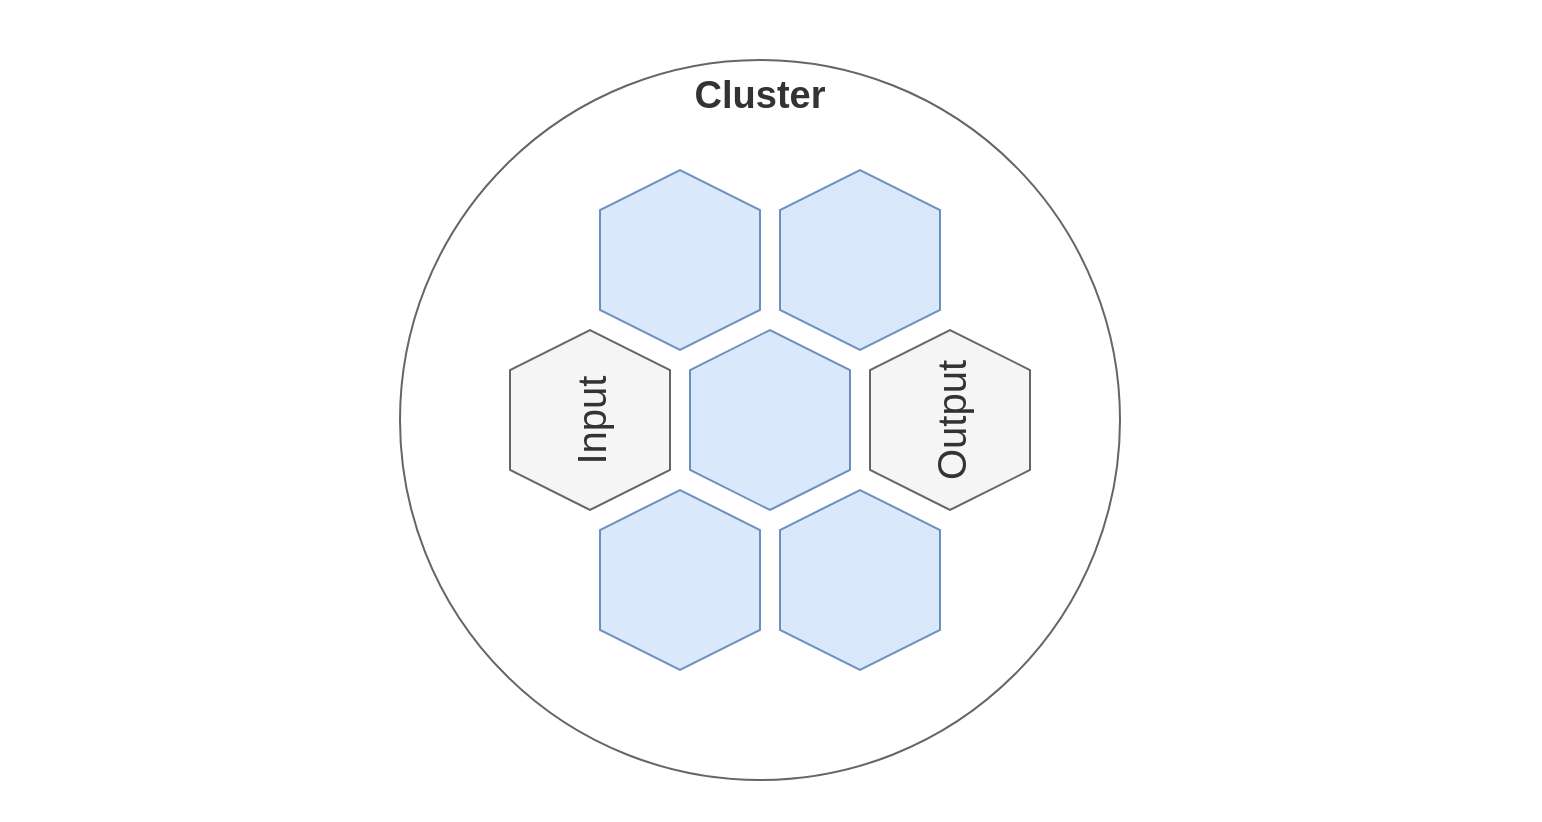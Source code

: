 <mxfile version="14.5.1" type="device"><diagram id="_jchL74tdjB6g8SfiNv7" name="Seite-1"><mxGraphModel dx="1102" dy="927" grid="1" gridSize="10" guides="1" tooltips="1" connect="1" arrows="1" fold="1" page="1" pageScale="1" pageWidth="827" pageHeight="1169" math="0" shadow="0"><root><mxCell id="0"/><mxCell id="1" parent="0"/><mxCell id="TtD8T4dBSCyxQfjJq66y-1" value="" style="rounded=0;whiteSpace=wrap;html=1;strokeColor=none;" parent="1" vertex="1"><mxGeometry x="40" y="170" width="770" height="410" as="geometry"/></mxCell><mxCell id="W04ZB3CdsW1EYFhz2w3D-2" value="&lt;b&gt;&lt;font style=&quot;font-size: 19px&quot;&gt;Cluster&lt;/font&gt;&lt;/b&gt;" style="ellipse;whiteSpace=wrap;html=1;aspect=fixed;strokeColor=#666666;fontColor=#333333;verticalAlign=top;fillColor=none;" parent="1" vertex="1"><mxGeometry x="240" y="200" width="360" height="360" as="geometry"/></mxCell><mxCell id="W04ZB3CdsW1EYFhz2w3D-4" value="" style="shape=hexagon;perimeter=hexagonPerimeter2;whiteSpace=wrap;html=1;fixedSize=1;size=20;rotation=-90;fillColor=#dae8fc;strokeColor=#6c8ebf;" parent="1" vertex="1"><mxGeometry x="335" y="260" width="90" height="80" as="geometry"/></mxCell><mxCell id="W04ZB3CdsW1EYFhz2w3D-5" value="Input" style="shape=hexagon;perimeter=hexagonPerimeter2;whiteSpace=wrap;html=1;fixedSize=1;size=20;rotation=-90;fillColor=#f5f5f5;strokeColor=#666666;fontSize=20;fontColor=#333333;" parent="1" vertex="1"><mxGeometry x="290" y="340" width="90" height="80" as="geometry"/></mxCell><mxCell id="W04ZB3CdsW1EYFhz2w3D-6" value="" style="shape=hexagon;perimeter=hexagonPerimeter2;whiteSpace=wrap;html=1;fixedSize=1;size=20;rotation=-90;fillColor=#dae8fc;strokeColor=#6c8ebf;fontSize=20;" parent="1" vertex="1"><mxGeometry x="380" y="340" width="90" height="80" as="geometry"/></mxCell><mxCell id="W04ZB3CdsW1EYFhz2w3D-7" value="" style="shape=hexagon;perimeter=hexagonPerimeter2;whiteSpace=wrap;html=1;fixedSize=1;size=20;rotation=-90;fillColor=#dae8fc;strokeColor=#6c8ebf;fontSize=20;" parent="1" vertex="1"><mxGeometry x="335" y="420" width="90" height="80" as="geometry"/></mxCell><mxCell id="W04ZB3CdsW1EYFhz2w3D-12" value="" style="shape=hexagon;perimeter=hexagonPerimeter2;whiteSpace=wrap;html=1;fixedSize=1;size=20;rotation=-90;fillColor=#dae8fc;strokeColor=#6c8ebf;fontSize=20;" parent="1" vertex="1"><mxGeometry x="425" y="420" width="90" height="80" as="geometry"/></mxCell><mxCell id="W04ZB3CdsW1EYFhz2w3D-13" value="Output" style="shape=hexagon;perimeter=hexagonPerimeter2;whiteSpace=wrap;html=1;fixedSize=1;size=20;rotation=-90;fillColor=#f5f5f5;strokeColor=#666666;fontSize=20;fontColor=#333333;" parent="1" vertex="1"><mxGeometry x="470" y="340" width="90" height="80" as="geometry"/></mxCell><mxCell id="W04ZB3CdsW1EYFhz2w3D-14" value="" style="shape=hexagon;perimeter=hexagonPerimeter2;whiteSpace=wrap;html=1;fixedSize=1;size=20;rotation=-90;fillColor=#dae8fc;strokeColor=#6c8ebf;" parent="1" vertex="1"><mxGeometry x="425" y="260" width="90" height="80" as="geometry"/></mxCell></root></mxGraphModel></diagram></mxfile>